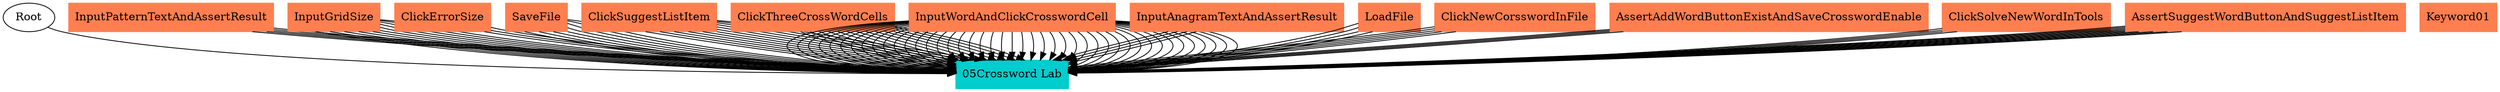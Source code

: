 // TS <-> UK
digraph {
	Root
	InputPatternTextAndAssertResult [color=coral shape=box style=filled]
	Keyword01 [color=coral shape=box style=filled]
	InputGridSize [color=coral shape=box style=filled]
	ClickErrorSize [color=coral shape=box style=filled]
	SaveFile [color=coral shape=box style=filled]
	ClickSuggestListItem [color=coral shape=box style=filled]
	ClickThreeCrossWordCells [color=coral shape=box style=filled]
	InputWordAndClickCrosswordCell [color=coral shape=box style=filled]
	InputAnagramTextAndAssertResult [color=coral shape=box style=filled]
	LoadFile [color=coral shape=box style=filled]
	ClickNewCorsswordInFile [color=coral shape=box style=filled]
	AssertAddWordButtonExistAndSaveCrosswordEnable [color=coral shape=box style=filled]
	ClickSolveNewWordInTools [color=coral shape=box style=filled]
	AssertSuggestWordButtonAndSuggestListItem [color=coral shape=box style=filled]
	"05Crossword Lab" [color=cyan3 shape=box style=filled]
		Root -> "05Crossword Lab"
		InputGridSize -> "05Crossword Lab"
		AssertAddWordButtonExistAndSaveCrosswordEnable -> "05Crossword Lab"
		InputGridSize -> "05Crossword Lab"
		AssertAddWordButtonExistAndSaveCrosswordEnable -> "05Crossword Lab"
		InputGridSize -> "05Crossword Lab"
		AssertAddWordButtonExistAndSaveCrosswordEnable -> "05Crossword Lab"
		ClickNewCorsswordInFile -> "05Crossword Lab"
		InputGridSize -> "05Crossword Lab"
		ClickErrorSize -> "05Crossword Lab"
		InputGridSize -> "05Crossword Lab"
		ClickErrorSize -> "05Crossword Lab"
		InputGridSize -> "05Crossword Lab"
		ClickErrorSize -> "05Crossword Lab"
		InputGridSize -> "05Crossword Lab"
		AssertAddWordButtonExistAndSaveCrosswordEnable -> "05Crossword Lab"
		ClickNewCorsswordInFile -> "05Crossword Lab"
		InputGridSize -> "05Crossword Lab"
		ClickThreeCrossWordCells -> "05Crossword Lab"
		InputWordAndClickCrosswordCell -> "05Crossword Lab"
		InputWordAndClickCrosswordCell -> "05Crossword Lab"
		InputWordAndClickCrosswordCell -> "05Crossword Lab"
		InputWordAndClickCrosswordCell -> "05Crossword Lab"
		ClickSuggestListItem -> "05Crossword Lab"
		AssertSuggestWordButtonAndSuggestListItem -> "05Crossword Lab"
		ClickThreeCrossWordCells -> "05Crossword Lab"
		InputWordAndClickCrosswordCell -> "05Crossword Lab"
		InputWordAndClickCrosswordCell -> "05Crossword Lab"
		InputWordAndClickCrosswordCell -> "05Crossword Lab"
		ClickSuggestListItem -> "05Crossword Lab"
		ClickThreeCrossWordCells -> "05Crossword Lab"
		ClickSuggestListItem -> "05Crossword Lab"
		AssertSuggestWordButtonAndSuggestListItem -> "05Crossword Lab"
		ClickThreeCrossWordCells -> "05Crossword Lab"
		InputWordAndClickCrosswordCell -> "05Crossword Lab"
		InputWordAndClickCrosswordCell -> "05Crossword Lab"
		ClickSuggestListItem -> "05Crossword Lab"
		ClickThreeCrossWordCells -> "05Crossword Lab"
		InputWordAndClickCrosswordCell -> "05Crossword Lab"
		InputWordAndClickCrosswordCell -> "05Crossword Lab"
		ClickSuggestListItem -> "05Crossword Lab"
		AssertSuggestWordButtonAndSuggestListItem -> "05Crossword Lab"
		AssertSuggestWordButtonAndSuggestListItem -> "05Crossword Lab"
		AssertSuggestWordButtonAndSuggestListItem -> "05Crossword Lab"
		ClickNewCorsswordInFile -> "05Crossword Lab"
		InputGridSize -> "05Crossword Lab"
		SaveFile -> "05Crossword Lab"
		SaveFile -> "05Crossword Lab"
		ClickNewCorsswordInFile -> "05Crossword Lab"
		InputGridSize -> "05Crossword Lab"
		SaveFile -> "05Crossword Lab"
		LoadFile -> "05Crossword Lab"
		LoadFile -> "05Crossword Lab"
		ClickSolveNewWordInTools -> "05Crossword Lab"
		InputPatternTextAndAssertResult -> "05Crossword Lab"
		InputPatternTextAndAssertResult -> "05Crossword Lab"
		InputPatternTextAndAssertResult -> "05Crossword Lab"
		InputPatternTextAndAssertResult -> "05Crossword Lab"
		ClickSolveNewWordInTools -> "05Crossword Lab"
		InputAnagramTextAndAssertResult -> "05Crossword Lab"
		InputAnagramTextAndAssertResult -> "05Crossword Lab"
		InputAnagramTextAndAssertResult -> "05Crossword Lab"
		ClickNewCorsswordInFile -> "05Crossword Lab"
		InputGridSize -> "05Crossword Lab"
		ClickThreeCrossWordCells -> "05Crossword Lab"
		InputWordAndClickCrosswordCell -> "05Crossword Lab"
		InputWordAndClickCrosswordCell -> "05Crossword Lab"
		InputWordAndClickCrosswordCell -> "05Crossword Lab"
		InputWordAndClickCrosswordCell -> "05Crossword Lab"
		ClickSuggestListItem -> "05Crossword Lab"
		ClickThreeCrossWordCells -> "05Crossword Lab"
		InputWordAndClickCrosswordCell -> "05Crossword Lab"
		InputWordAndClickCrosswordCell -> "05Crossword Lab"
		InputWordAndClickCrosswordCell -> "05Crossword Lab"
		ClickThreeCrossWordCells -> "05Crossword Lab"
		InputWordAndClickCrosswordCell -> "05Crossword Lab"
		ClickSuggestListItem -> "05Crossword Lab"
		AssertSuggestWordButtonAndSuggestListItem -> "05Crossword Lab"
		ClickThreeCrossWordCells -> "05Crossword Lab"
		InputWordAndClickCrosswordCell -> "05Crossword Lab"
		InputWordAndClickCrosswordCell -> "05Crossword Lab"
		InputWordAndClickCrosswordCell -> "05Crossword Lab"
		ClickSuggestListItem -> "05Crossword Lab"
		AssertSuggestWordButtonAndSuggestListItem -> "05Crossword Lab"
		ClickThreeCrossWordCells -> "05Crossword Lab"
		InputWordAndClickCrosswordCell -> "05Crossword Lab"
		InputWordAndClickCrosswordCell -> "05Crossword Lab"
		ClickSuggestListItem -> "05Crossword Lab"
		AssertSuggestWordButtonAndSuggestListItem -> "05Crossword Lab"
		SaveFile -> "05Crossword Lab"
		ClickSolveNewWordInTools -> "05Crossword Lab"
		LoadFile -> "05Crossword Lab"
		ClickThreeCrossWordCells -> "05Crossword Lab"
		InputWordAndClickCrosswordCell -> "05Crossword Lab"
		InputWordAndClickCrosswordCell -> "05Crossword Lab"
		InputWordAndClickCrosswordCell -> "05Crossword Lab"
		InputWordAndClickCrosswordCell -> "05Crossword Lab"
		ClickSuggestListItem -> "05Crossword Lab"
		AssertSuggestWordButtonAndSuggestListItem -> "05Crossword Lab"
		SaveFile -> "05Crossword Lab"
		ClickSolveNewWordInTools -> "05Crossword Lab"
		InputAnagramTextAndAssertResult -> "05Crossword Lab"
		InputPatternTextAndAssertResult -> "05Crossword Lab"
		LoadFile -> "05Crossword Lab"
		ClickThreeCrossWordCells -> "05Crossword Lab"
		InputWordAndClickCrosswordCell -> "05Crossword Lab"
		InputWordAndClickCrosswordCell -> "05Crossword Lab"
		InputWordAndClickCrosswordCell -> "05Crossword Lab"
		InputWordAndClickCrosswordCell -> "05Crossword Lab"
		ClickSuggestListItem -> "05Crossword Lab"
		ClickThreeCrossWordCells -> "05Crossword Lab"
		InputWordAndClickCrosswordCell -> "05Crossword Lab"
		InputWordAndClickCrosswordCell -> "05Crossword Lab"
		InputWordAndClickCrosswordCell -> "05Crossword Lab"
		InputWordAndClickCrosswordCell -> "05Crossword Lab"
		InputWordAndClickCrosswordCell -> "05Crossword Lab"
		SaveFile -> "05Crossword Lab"
		InputWordAndClickCrosswordCell -> "05Crossword Lab"
		InputWordAndClickCrosswordCell -> "05Crossword Lab"
		InputWordAndClickCrosswordCell -> "05Crossword Lab"
		ClickSuggestListItem -> "05Crossword Lab"
		AssertSuggestWordButtonAndSuggestListItem -> "05Crossword Lab"
		SaveFile -> "05Crossword Lab"
		ClickThreeCrossWordCells -> "05Crossword Lab"
		InputWordAndClickCrosswordCell -> "05Crossword Lab"
		InputWordAndClickCrosswordCell -> "05Crossword Lab"
		InputWordAndClickCrosswordCell -> "05Crossword Lab"
		SaveFile -> "05Crossword Lab"
}